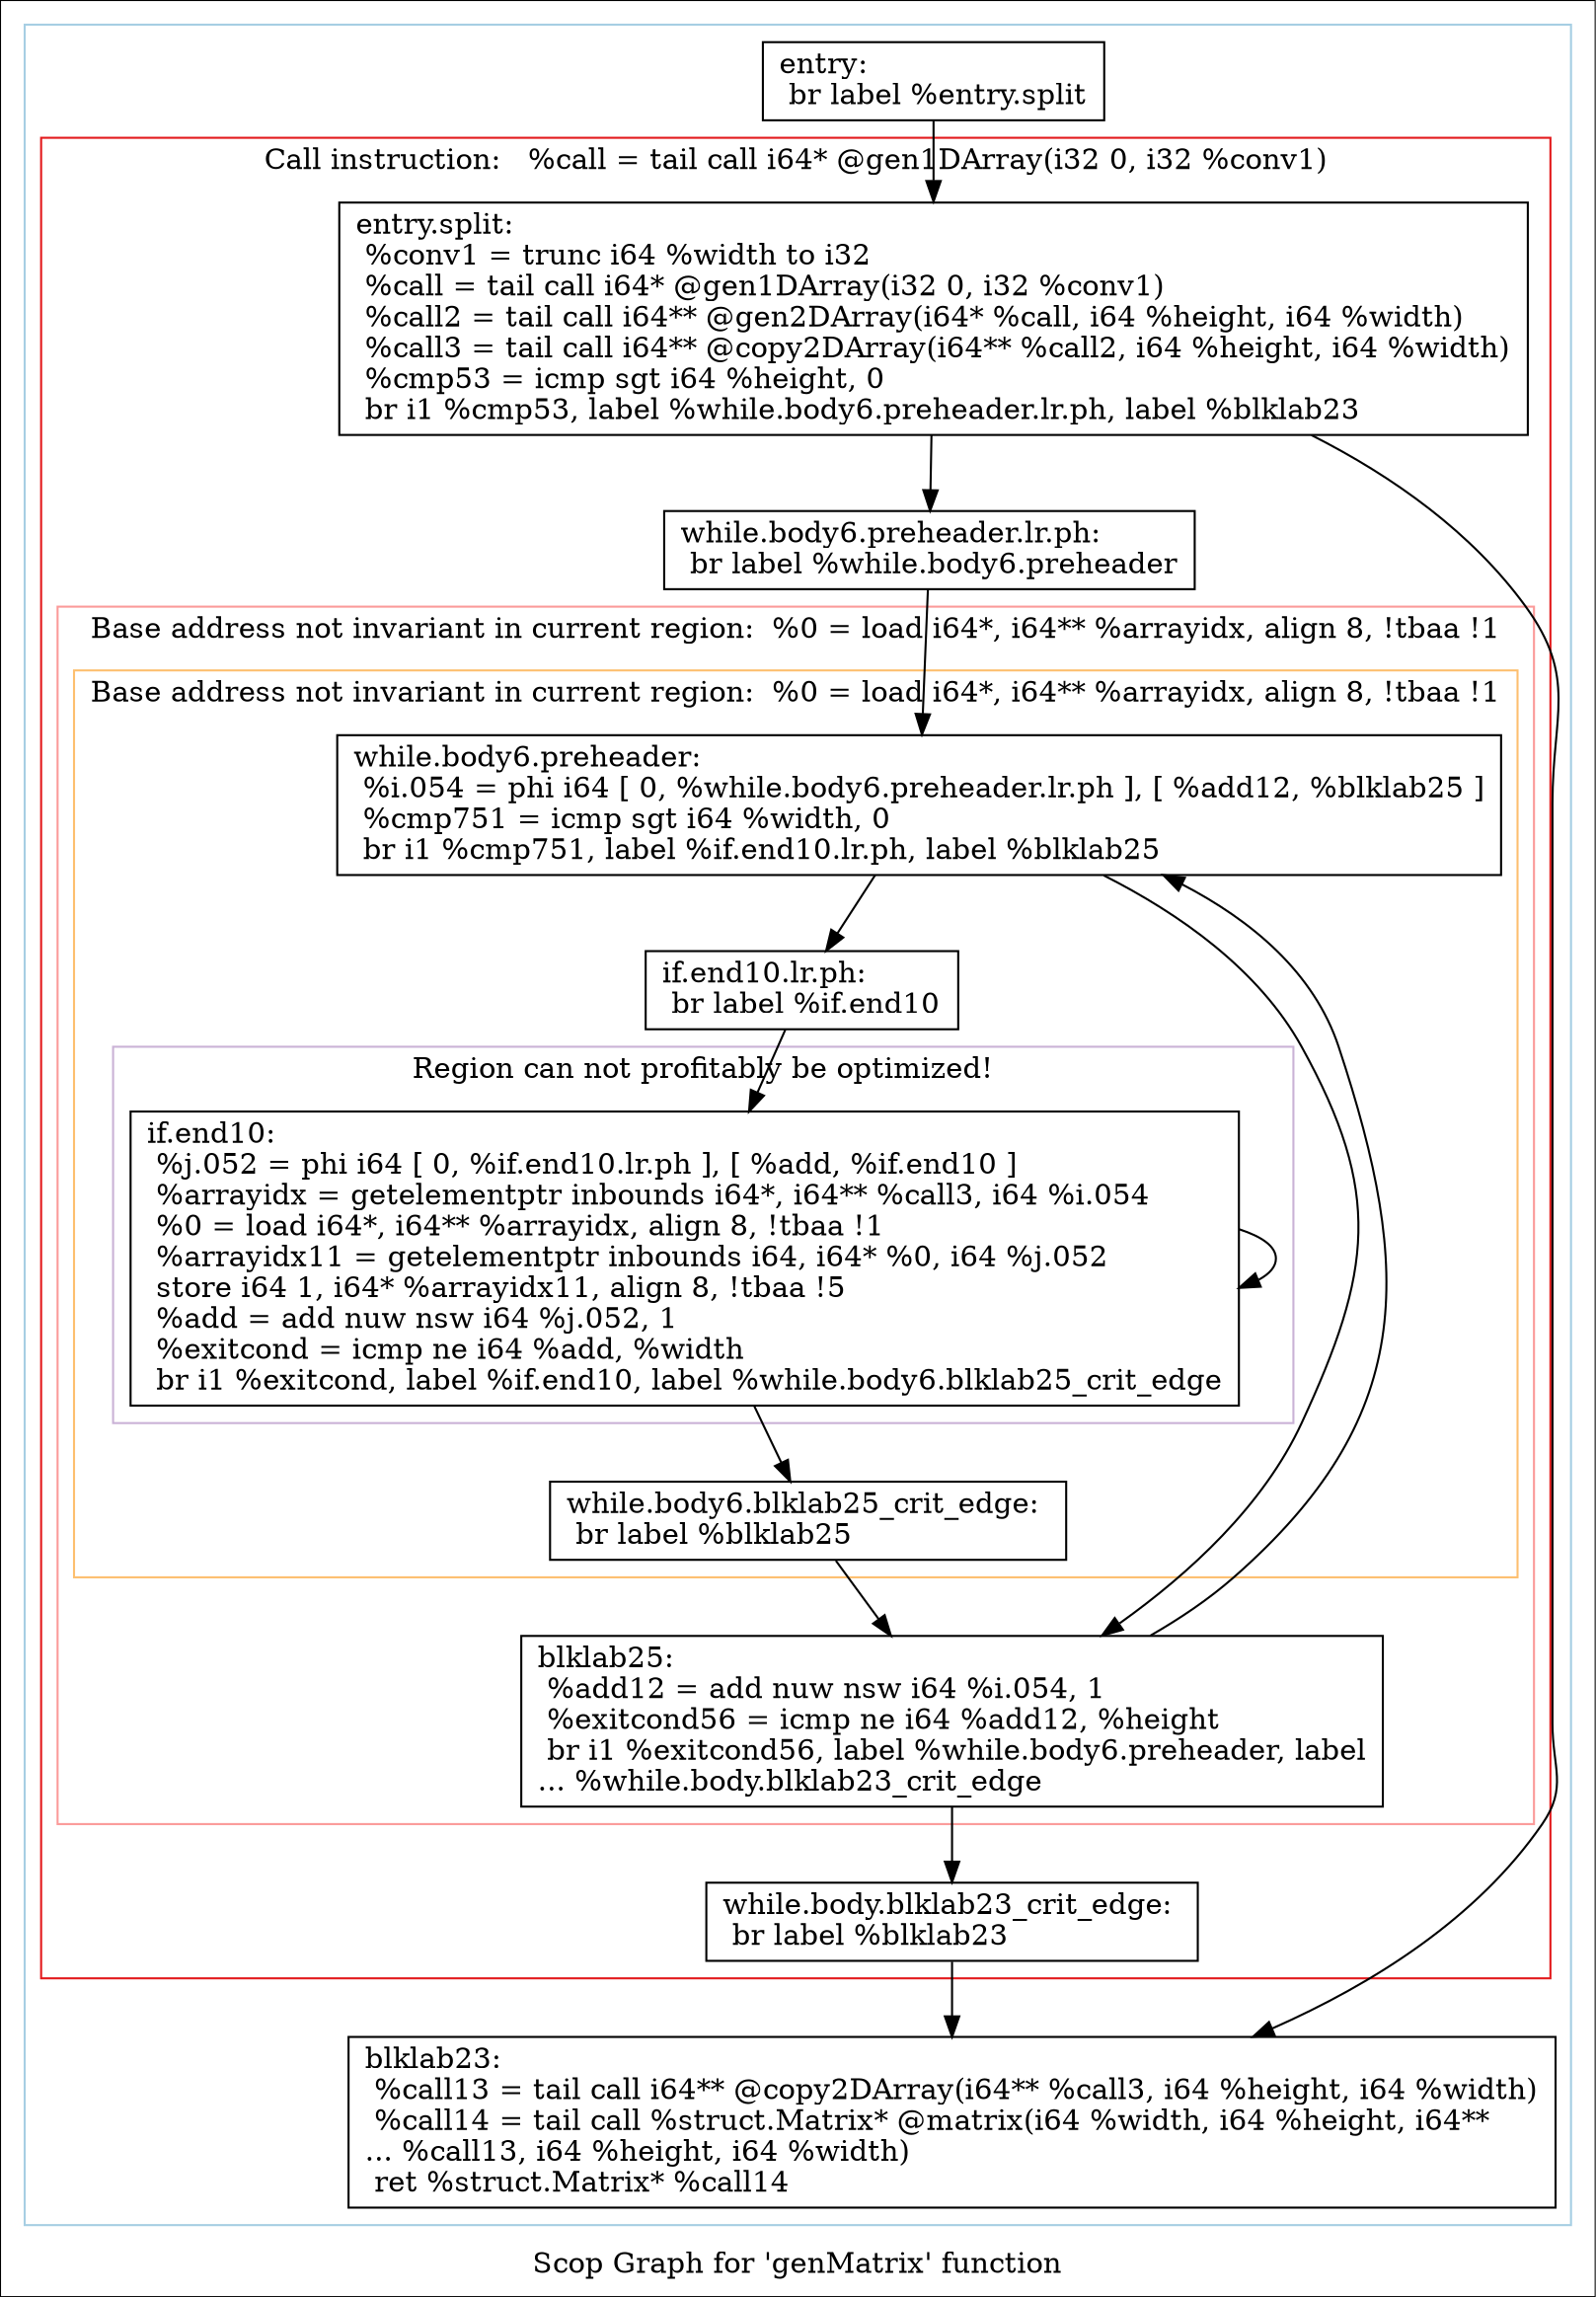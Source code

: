 digraph "Scop Graph for 'genMatrix' function" {
	label="Scop Graph for 'genMatrix' function";

	Node0x9ed1f80 [shape=record,label="{entry:\l  br label %entry.split\l}"];
	Node0x9ed1f80 -> Node0x9eeeea0;
	Node0x9eeeea0 [shape=record,label="{entry.split:                                      \l  %conv1 = trunc i64 %width to i32\l  %call = tail call i64* @gen1DArray(i32 0, i32 %conv1)\l  %call2 = tail call i64** @gen2DArray(i64* %call, i64 %height, i64 %width)\l  %call3 = tail call i64** @copy2DArray(i64** %call2, i64 %height, i64 %width)\l  %cmp53 = icmp sgt i64 %height, 0\l  br i1 %cmp53, label %while.body6.preheader.lr.ph, label %blklab23\l}"];
	Node0x9eeeea0 -> Node0x9e6b600;
	Node0x9eeeea0 -> Node0x9e7bea0;
	Node0x9e6b600 [shape=record,label="{while.body6.preheader.lr.ph:                      \l  br label %while.body6.preheader\l}"];
	Node0x9e6b600 -> Node0x9edd2b0;
	Node0x9edd2b0 [shape=record,label="{while.body6.preheader:                            \l  %i.054 = phi i64 [ 0, %while.body6.preheader.lr.ph ], [ %add12, %blklab25 ]\l  %cmp751 = icmp sgt i64 %width, 0\l  br i1 %cmp751, label %if.end10.lr.ph, label %blklab25\l}"];
	Node0x9edd2b0 -> Node0x9eeed60;
	Node0x9edd2b0 -> Node0x9ed8320;
	Node0x9eeed60 [shape=record,label="{if.end10.lr.ph:                                   \l  br label %if.end10\l}"];
	Node0x9eeed60 -> Node0x9e7ebe0;
	Node0x9e7ebe0 [shape=record,label="{if.end10:                                         \l  %j.052 = phi i64 [ 0, %if.end10.lr.ph ], [ %add, %if.end10 ]\l  %arrayidx = getelementptr inbounds i64*, i64** %call3, i64 %i.054\l  %0 = load i64*, i64** %arrayidx, align 8, !tbaa !1\l  %arrayidx11 = getelementptr inbounds i64, i64* %0, i64 %j.052\l  store i64 1, i64* %arrayidx11, align 8, !tbaa !5\l  %add = add nuw nsw i64 %j.052, 1\l  %exitcond = icmp ne i64 %add, %width\l  br i1 %exitcond, label %if.end10, label %while.body6.blklab25_crit_edge\l}"];
	Node0x9e7ebe0 -> Node0x9e7ebe0[constraint=false];
	Node0x9e7ebe0 -> Node0x9ed7f10;
	Node0x9ed7f10 [shape=record,label="{while.body6.blklab25_crit_edge:                   \l  br label %blklab25\l}"];
	Node0x9ed7f10 -> Node0x9ed8320;
	Node0x9ed8320 [shape=record,label="{blklab25:                                         \l  %add12 = add nuw nsw i64 %i.054, 1\l  %exitcond56 = icmp ne i64 %add12, %height\l  br i1 %exitcond56, label %while.body6.preheader, label\l... %while.body.blklab23_crit_edge\l}"];
	Node0x9ed8320 -> Node0x9edd2b0[constraint=false];
	Node0x9ed8320 -> Node0x9e842d0;
	Node0x9e842d0 [shape=record,label="{while.body.blklab23_crit_edge:                    \l  br label %blklab23\l}"];
	Node0x9e842d0 -> Node0x9e7bea0;
	Node0x9e7bea0 [shape=record,label="{blklab23:                                         \l  %call13 = tail call i64** @copy2DArray(i64** %call3, i64 %height, i64 %width)\l  %call14 = tail call %struct.Matrix* @matrix(i64 %width, i64 %height, i64**\l... %call13, i64 %height, i64 %width)\l  ret %struct.Matrix* %call14\l}"];
	colorscheme = "paired12"
        subgraph cluster_0x9ed8650 {
          label = "";
          style = solid;
          color = 1
          subgraph cluster_0x9ed8cb0 {
            label = "Call instruction:   %call = tail call i64* @gen1DArray(i32 0, i32 %conv1)";
            style = solid;
            color = 6
            subgraph cluster_0x9e87790 {
              label = "Base address not invariant in current region:  %0 = load i64*, i64** %arrayidx, align 8, !tbaa !1";
              style = solid;
              color = 5
              subgraph cluster_0x9e87710 {
                label = "Base address not invariant in current region:  %0 = load i64*, i64** %arrayidx, align 8, !tbaa !1";
                style = solid;
                color = 7
                subgraph cluster_0x9ed8700 {
                  label = "Region can not profitably be optimized!";
                  style = solid;
                  color = 9
                  Node0x9e7ebe0;
                }
                Node0x9edd2b0;
                Node0x9eeed60;
                Node0x9ed7f10;
              }
              Node0x9ed8320;
            }
            Node0x9eeeea0;
            Node0x9e6b600;
            Node0x9e842d0;
          }
          Node0x9ed1f80;
          Node0x9e7bea0;
        }
}
